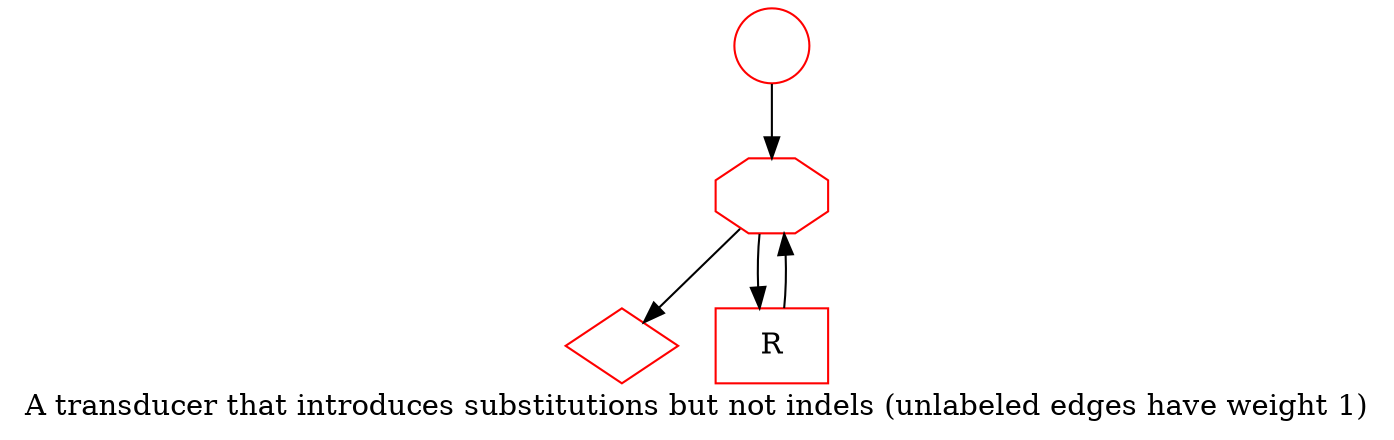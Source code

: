 digraph G {

    S [label="", shape=circle, color=red];
    E [label="", shape=diamond, color=red];

    W [label="", shape=octagon, color=red];

    M [label="R", shape=rect, color=red];

S->W;

M->W;

W->E;
W->M;

    label="A transducer that introduces substitutions but not indels (unlabeled edges have weight 1)";
}
